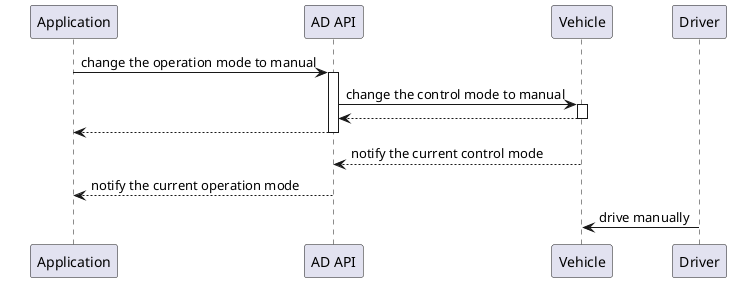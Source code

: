 @startuml

skinparam ParticipantPadding 25
participant "Application" as system
participant "AD API" as api
participant "Vehicle" as vehicle
participant "Driver" as driver

system -> api ++: change the operation mode to manual
api -> vehicle ++: change the control mode to manual
return
return

vehicle --> api: notify the current control mode
api --> system: notify the current operation mode

driver -> vehicle: drive manually

@enduml
